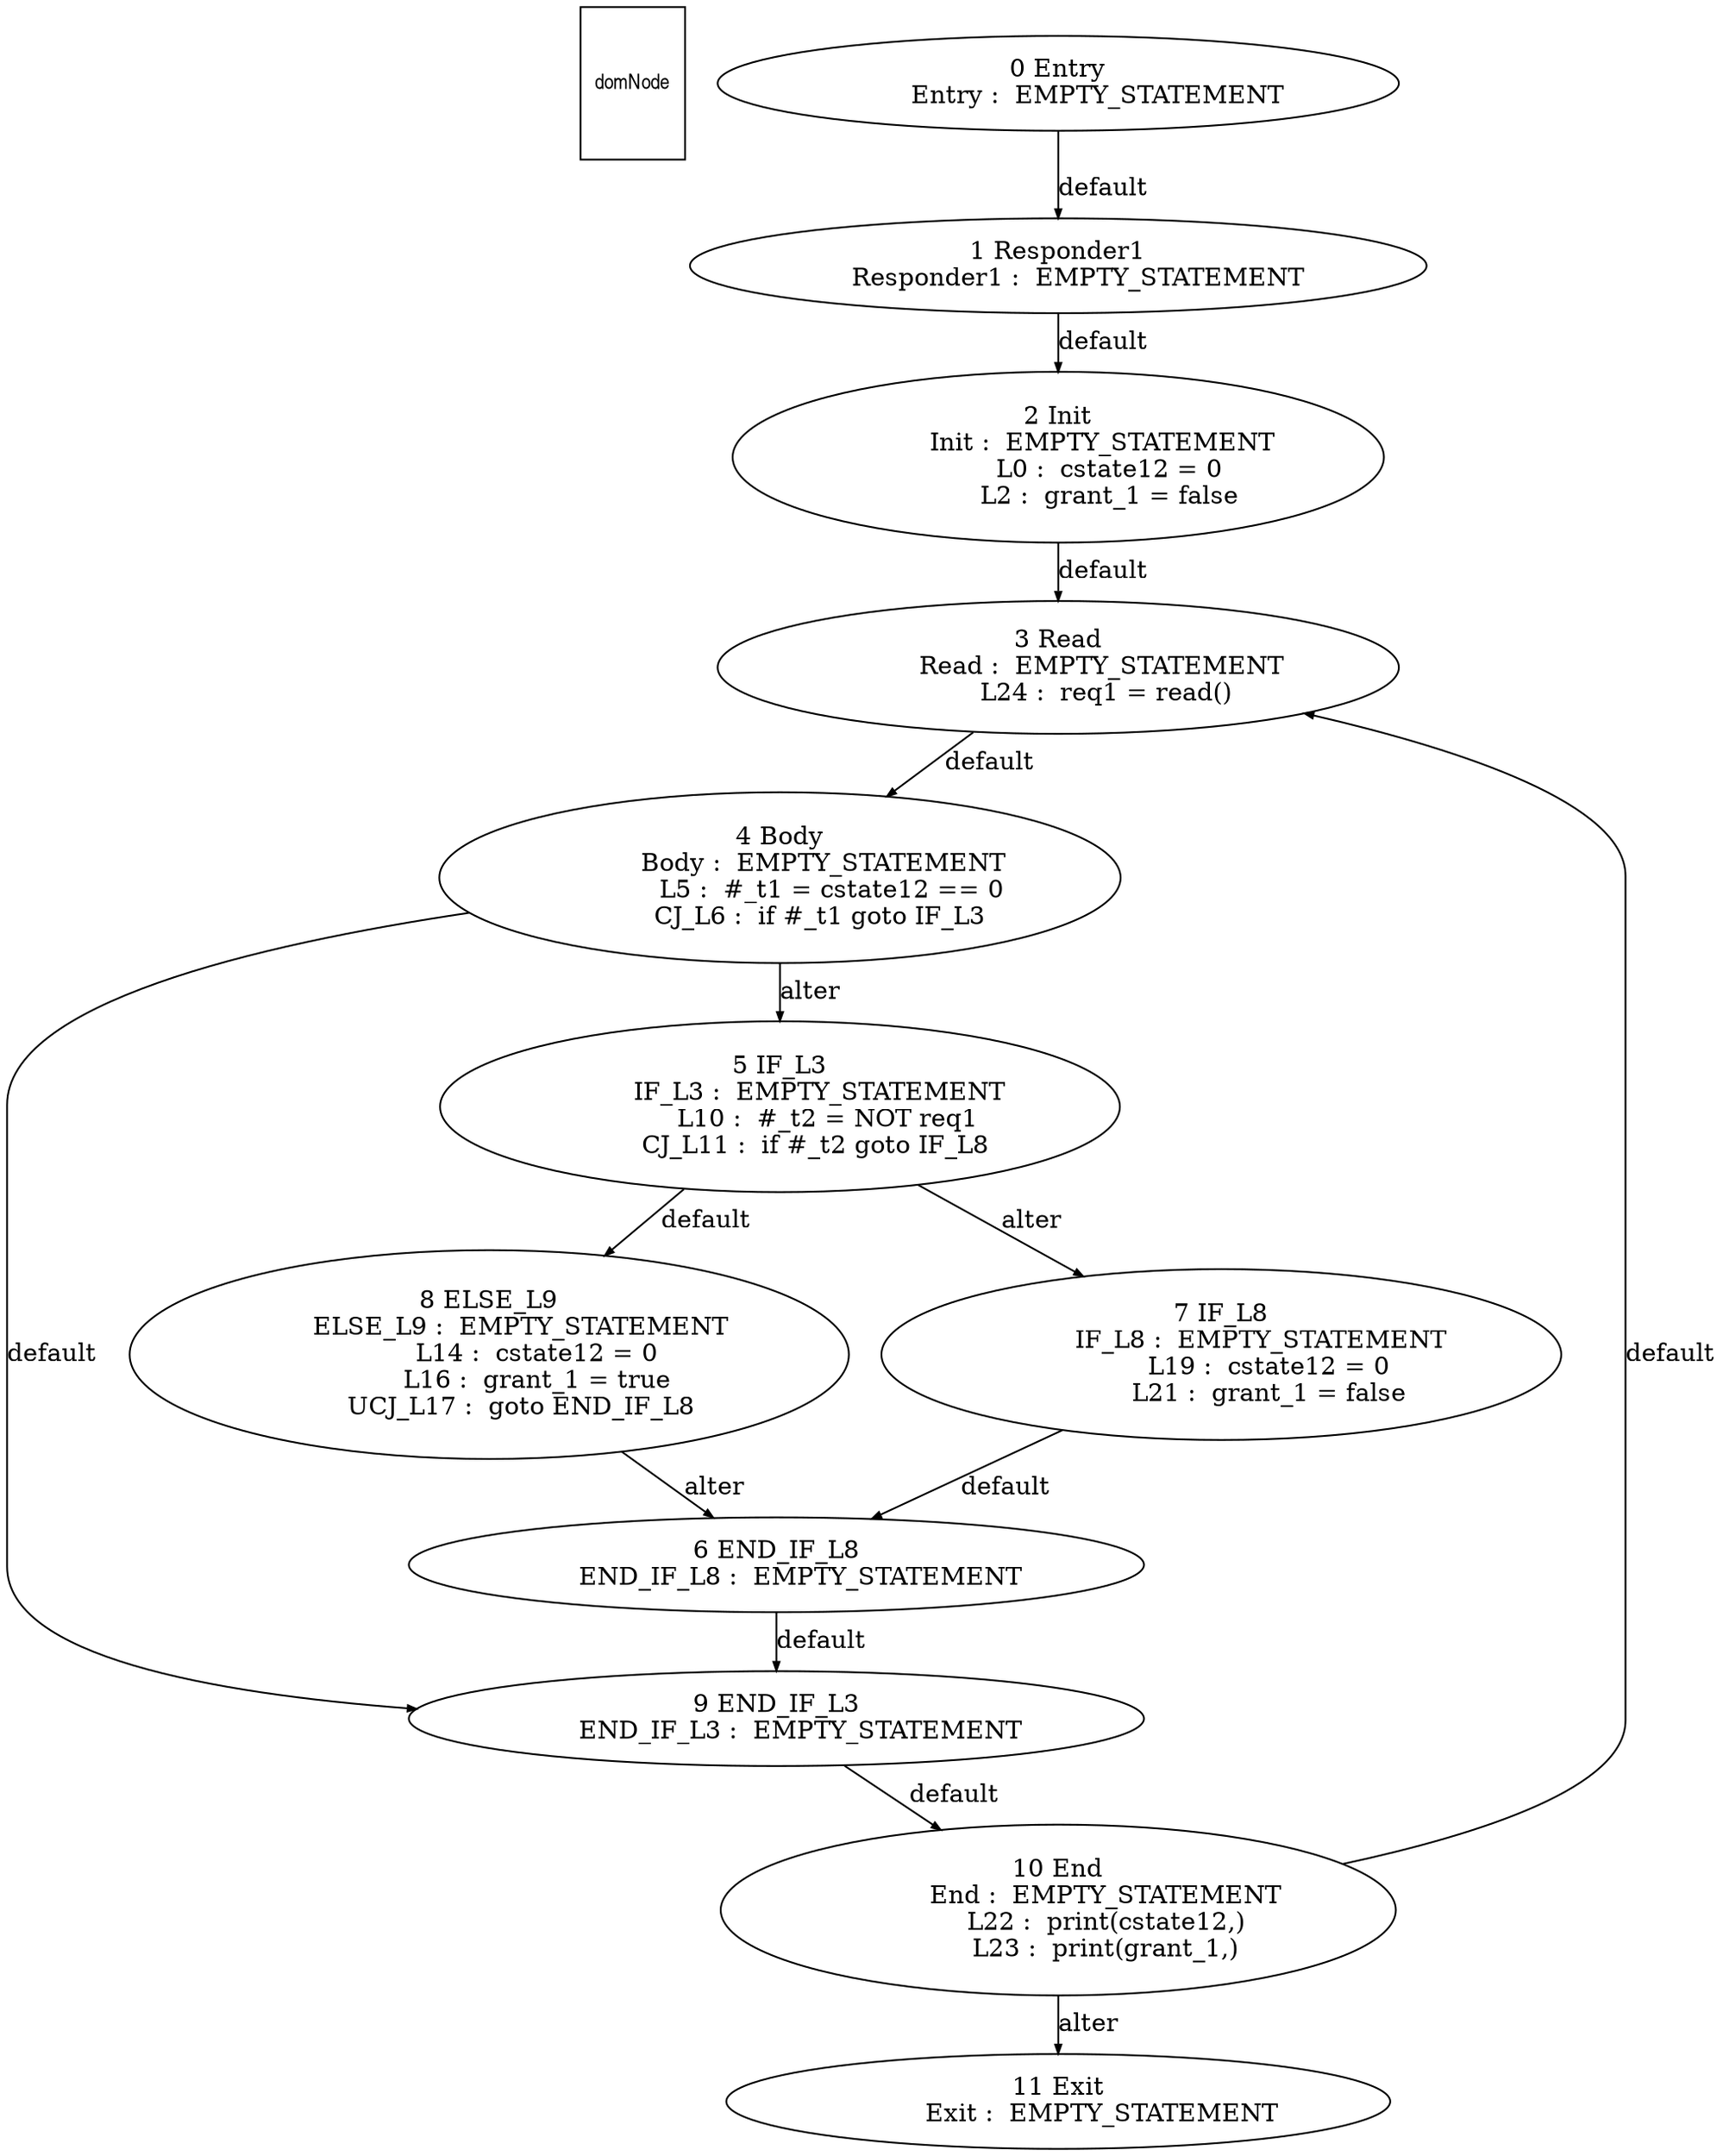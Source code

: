 digraph G {
  ranksep=.25;
  edge [arrowsize=.5]
  domNode [shape=rectangle, fontname="ArialNarrow",
        fontsize=12,  height=1.2];
  "2 Init
           Init :  EMPTY_STATEMENT
             L0 :  cstate12 = 0
             L2 :  grant_1 = false
"; "1 Responder1
     Responder1 :  EMPTY_STATEMENT
"; "3 Read
           Read :  EMPTY_STATEMENT
            L24 :  req1 = read()
"; "9 END_IF_L3
      END_IF_L3 :  EMPTY_STATEMENT
"; "0 Entry
          Entry :  EMPTY_STATEMENT
"; "11 Exit
           Exit :  EMPTY_STATEMENT
"; "4 Body
           Body :  EMPTY_STATEMENT
             L5 :  #_t1 = cstate12 == 0
          CJ_L6 :  if #_t1 goto IF_L3
"; "8 ELSE_L9
        ELSE_L9 :  EMPTY_STATEMENT
            L14 :  cstate12 = 0
            L16 :  grant_1 = true
        UCJ_L17 :  goto END_IF_L8
"; "5 IF_L3
          IF_L3 :  EMPTY_STATEMENT
            L10 :  #_t2 = NOT req1
         CJ_L11 :  if #_t2 goto IF_L8
"; "6 END_IF_L8
      END_IF_L8 :  EMPTY_STATEMENT
"; "7 IF_L8
          IF_L8 :  EMPTY_STATEMENT
            L19 :  cstate12 = 0
            L21 :  grant_1 = false
"; "10 End
            End :  EMPTY_STATEMENT
            L22 :  print(cstate12,)
            L23 :  print(grant_1,)
"; 
  "1 Responder1
     Responder1 :  EMPTY_STATEMENT
" -> "2 Init
           Init :  EMPTY_STATEMENT
             L0 :  cstate12 = 0
             L2 :  grant_1 = false
"  [label="default"];
  "2 Init
           Init :  EMPTY_STATEMENT
             L0 :  cstate12 = 0
             L2 :  grant_1 = false
" -> "3 Read
           Read :  EMPTY_STATEMENT
            L24 :  req1 = read()
"  [label="default"];
  "4 Body
           Body :  EMPTY_STATEMENT
             L5 :  #_t1 = cstate12 == 0
          CJ_L6 :  if #_t1 goto IF_L3
" -> "9 END_IF_L3
      END_IF_L3 :  EMPTY_STATEMENT
"  [label="default"];
  "4 Body
           Body :  EMPTY_STATEMENT
             L5 :  #_t1 = cstate12 == 0
          CJ_L6 :  if #_t1 goto IF_L3
" -> "5 IF_L3
          IF_L3 :  EMPTY_STATEMENT
            L10 :  #_t2 = NOT req1
         CJ_L11 :  if #_t2 goto IF_L8
"  [label="alter"];
  "5 IF_L3
          IF_L3 :  EMPTY_STATEMENT
            L10 :  #_t2 = NOT req1
         CJ_L11 :  if #_t2 goto IF_L8
" -> "8 ELSE_L9
        ELSE_L9 :  EMPTY_STATEMENT
            L14 :  cstate12 = 0
            L16 :  grant_1 = true
        UCJ_L17 :  goto END_IF_L8
"  [label="default"];
  "5 IF_L3
          IF_L3 :  EMPTY_STATEMENT
            L10 :  #_t2 = NOT req1
         CJ_L11 :  if #_t2 goto IF_L8
" -> "7 IF_L8
          IF_L8 :  EMPTY_STATEMENT
            L19 :  cstate12 = 0
            L21 :  grant_1 = false
"  [label="alter"];
  "8 ELSE_L9
        ELSE_L9 :  EMPTY_STATEMENT
            L14 :  cstate12 = 0
            L16 :  grant_1 = true
        UCJ_L17 :  goto END_IF_L8
" -> "6 END_IF_L8
      END_IF_L8 :  EMPTY_STATEMENT
"  [label="alter"];
  "7 IF_L8
          IF_L8 :  EMPTY_STATEMENT
            L19 :  cstate12 = 0
            L21 :  grant_1 = false
" -> "6 END_IF_L8
      END_IF_L8 :  EMPTY_STATEMENT
"  [label="default"];
  "6 END_IF_L8
      END_IF_L8 :  EMPTY_STATEMENT
" -> "9 END_IF_L3
      END_IF_L3 :  EMPTY_STATEMENT
"  [label="default"];
  "9 END_IF_L3
      END_IF_L3 :  EMPTY_STATEMENT
" -> "10 End
            End :  EMPTY_STATEMENT
            L22 :  print(cstate12,)
            L23 :  print(grant_1,)
"  [label="default"];
  "0 Entry
          Entry :  EMPTY_STATEMENT
" -> "1 Responder1
     Responder1 :  EMPTY_STATEMENT
"  [label="default"];
  "10 End
            End :  EMPTY_STATEMENT
            L22 :  print(cstate12,)
            L23 :  print(grant_1,)
" -> "3 Read
           Read :  EMPTY_STATEMENT
            L24 :  req1 = read()
"  [label="default"];
  "10 End
            End :  EMPTY_STATEMENT
            L22 :  print(cstate12,)
            L23 :  print(grant_1,)
" -> "11 Exit
           Exit :  EMPTY_STATEMENT
"  [label="alter"];
  "3 Read
           Read :  EMPTY_STATEMENT
            L24 :  req1 = read()
" -> "4 Body
           Body :  EMPTY_STATEMENT
             L5 :  #_t1 = cstate12 == 0
          CJ_L6 :  if #_t1 goto IF_L3
"  [label="default"];
}
